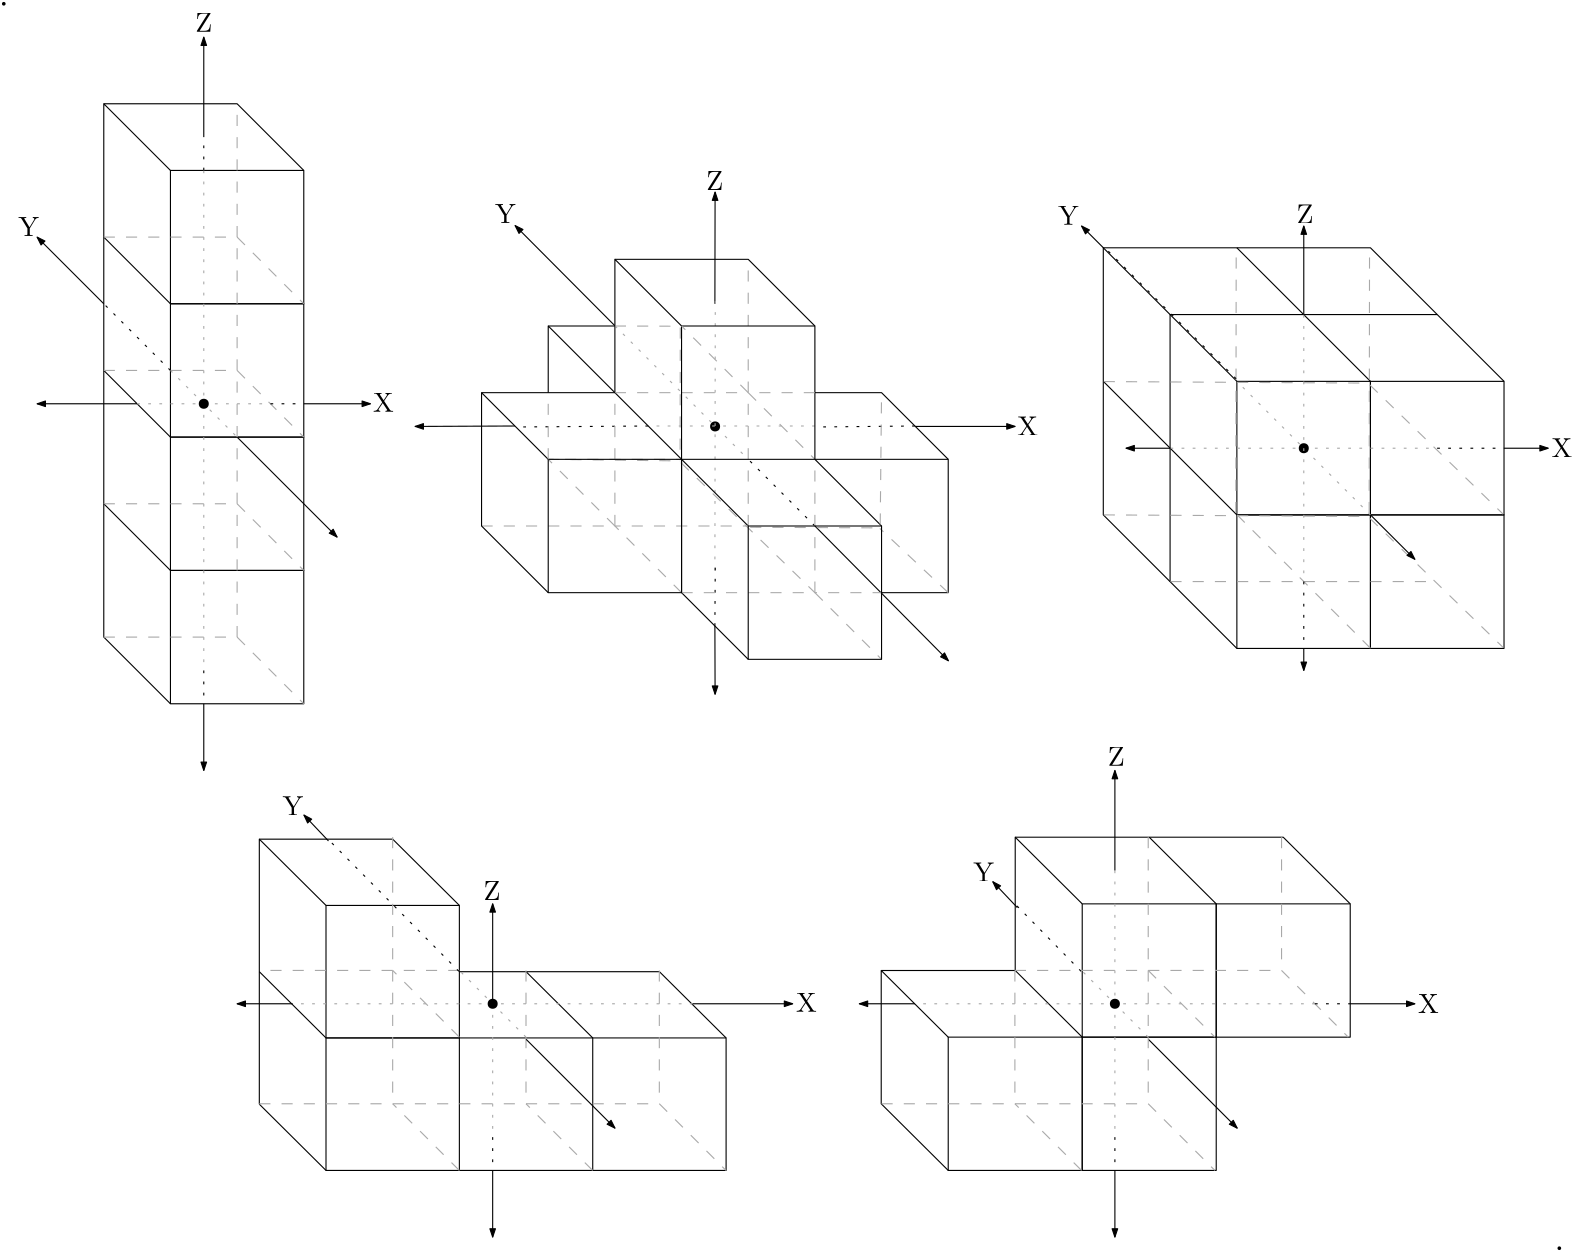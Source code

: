 <?xml version="1.0"?>
<!DOCTYPE ipe SYSTEM "ipe.dtd">
<ipe version="70005" creator="Ipe 7.1.3">
<info created="D:20130307172423" modified="D:20130323170620"/>
<ipestyle name="userConfig">
<symbol name="arrow/arc(spx)">
<path stroke="sym-stroke" fill="sym-stroke" pen="sym-pen">
0 0 m
-1 0.333 l
-1 -0.333 l
h
</path>
</symbol>
<symbol name="arrow/farc(spx)">
<path stroke="sym-stroke" fill="white" pen="sym-pen">
0 0 m
-1 0.333 l
-1 -0.333 l
h
</path>
</symbol>
<symbol name="mark/circle(sx)" transformations="translations">
<path fill="sym-stroke">
0.6 0 0 0.6 0 0 e
0.4 0 0 0.4 0 0 e
</path>
</symbol>
<symbol name="mark/disk(sx)" transformations="translations">
<path fill="sym-stroke">
0.6 0 0 0.6 0 0 e
</path>
</symbol>
<symbol name="mark/fdisk(sfx)" transformations="translations">
<group>
<path fill="sym-fill">
0.5 0 0 0.5 0 0 e
</path>
<path fill="sym-stroke" fillrule="eofill">
0.6 0 0 0.6 0 0 e
0.4 0 0 0.4 0 0 e
</path>
</group>
</symbol>
<symbol name="mark/box(sx)" transformations="translations">
<path fill="sym-stroke" fillrule="eofill">
-0.6 -0.6 m
0.6 -0.6 l
0.6 0.6 l
-0.6 0.6 l
h
-0.4 -0.4 m
0.4 -0.4 l
0.4 0.4 l
-0.4 0.4 l
h
</path>
</symbol>
<symbol name="mark/square(sx)" transformations="translations">
<path fill="sym-stroke">
-0.6 -0.6 m
0.6 -0.6 l
0.6 0.6 l
-0.6 0.6 l
h
</path>
</symbol>
<symbol name="mark/fsquare(sfx)" transformations="translations">
<group>
<path fill="sym-fill">
-0.5 -0.5 m
0.5 -0.5 l
0.5 0.5 l
-0.5 0.5 l
h
</path>
<path fill="sym-stroke" fillrule="eofill">
-0.6 -0.6 m
0.6 -0.6 l
0.6 0.6 l
-0.6 0.6 l
h
-0.4 -0.4 m
0.4 -0.4 l
0.4 0.4 l
-0.4 0.4 l
h
</path>
</group>
</symbol>
<symbol name="mark/cross(sx)" transformations="translations">
<group>
<path fill="sym-stroke">
-0.43 -0.57 m
0.57 0.43 l
0.43 0.57 l
-0.57 -0.43 l
h
</path>
<path fill="sym-stroke">
-0.43 0.57 m
0.57 -0.43 l
0.43 -0.57 l
-0.57 0.43 l
h
</path>
</group>
</symbol>
<symbol name="arrow/fnormal(spx)">
<path stroke="sym-stroke" fill="white" pen="sym-pen">
0 0 m
-1 0.333 l
-1 -0.333 l
h
</path>
</symbol>
<symbol name="arrow/pointed(spx)">
<path stroke="sym-stroke" fill="sym-stroke" pen="sym-pen">
0 0 m
-1 0.333 l
-0.8 0 l
-1 -0.333 l
h
</path>
</symbol>
<symbol name="arrow/fpointed(spx)">
<path stroke="sym-stroke" fill="white" pen="sym-pen">
0 0 m
-1 0.333 l
-0.8 0 l
-1 -0.333 l
h
</path>
</symbol>
<symbol name="arrow/linear(spx)">
<path stroke="sym-stroke" pen="sym-pen">
-1 0.333 m
0 0 l
-1 -0.333 l
</path>
</symbol>
<symbol name="arrow/fdouble(spx)">
<path stroke="sym-stroke" fill="white" pen="sym-pen">
0 0 m
-1 0.333 l
-1 -0.333 l
h
-1 0 m
-2 0.333 l
-2 -0.333 l
h
</path>
</symbol>
<symbol name="arrow/double(spx)">
<path stroke="sym-stroke" fill="sym-stroke" pen="sym-pen">
0 0 m
-1 0.333 l
-1 -0.333 l
h
-1 0 m
-2 0.333 l
-2 -0.333 l
h
</path>
</symbol>
<pen name="heavier" value="0.8"/>
<pen name="fat" value="1.2"/>
<pen name="ultrafat" value="2"/>
<pen name="monstrous" value="4"/>
<symbolsize name="large" value="5"/>
<symbolsize name="small" value="2"/>
<symbolsize name="tiny" value="1.1"/>
<arrowsize name="large" value="10"/>
<arrowsize name="small" value="5"/>
<arrowsize name="tiny" value="3"/>
<color name="red" value="1 0 0"/>
<color name="green" value="0 1 0"/>
<color name="blue" value="0 0 1"/>
<color name="yellow" value="1 1 0"/>
<color name="orange" value="1 0.647 0"/>
<color name="gold" value="1 0.843 0"/>
<color name="purple" value="0.627 0.125 0.941"/>
<color name="gray" value="0.745"/>
<color name="brown" value="0.647 0.165 0.165"/>
<color name="navy" value="0 0 0.502"/>
<color name="pink" value="1 0.753 0.796"/>
<color name="seagreen" value="0.18 0.545 0.341"/>
<color name="turquoise" value="0.251 0.878 0.816"/>
<color name="violet" value="0.933 0.51 0.933"/>
<color name="darkblue" value="0 0 0.545"/>
<color name="darkcyan" value="0 0.545 0.545"/>
<color name="darkgray" value="0.663"/>
<color name="darkgreen" value="0 0.392 0"/>
<color name="darkmagenta" value="0.545 0 0.545"/>
<color name="darkorange" value="1 0.549 0"/>
<color name="darkred" value="0.545 0 0"/>
<color name="lightblue" value="0.678 0.847 0.902"/>
<color name="lightcyan" value="0.878 1 1"/>
<color name="lightgray" value="0.827"/>
<color name="lightgreen" value="0.565 0.933 0.565"/>
<color name="lightyellow" value="1 1 0.878"/>
<dashstyle name="dashed" value="[4] 0"/>
<dashstyle name="dotted" value="[1 3] 0"/>
<dashstyle name="dash dotted" value="[4 2 1 2] 0"/>
<dashstyle name="dash dot dotted" value="[4 2 1 2 1 2] 0"/>
<textsize name="large" value="\large"/>
<textsize name="small" value="\small"/>
<textsize name="tiny" value="\tiny"/>
<textsize name="Large" value="\Large"/>
<textsize name="LARGE" value="\LARGE"/>
<textsize name="huge" value="\huge"/>
<textsize name="Huge" value="\Huge"/>
<textsize name="footnote" value="\footnotesize"/>
<textstyle name="center" begin="\begin{center}" end="\end{center}"/>
<textstyle name="itemize" begin="\begin{itemize}" end="\end{itemize}"/>
<textstyle name="item" begin="\begin{itemize}\item{}" end="\end{itemize}"/>
<gridsize name="4 pts" value="4"/>
<gridsize name="8 pts (~3 mm)" value="8"/>
<gridsize name="16 pts (~6 mm)" value="16"/>
<gridsize name="32 pts (~12 mm)" value="32"/>
<gridsize name="10 pts (~3.5 mm)" value="10"/>
<gridsize name="20 pts (~7 mm)" value="20"/>
<gridsize name="14 pts (~5 mm)" value="14"/>
<gridsize name="28 pts (~10 mm)" value="28"/>
<gridsize name="56 pts (~20 mm)" value="56"/>
<anglesize name="90 deg" value="90"/>
<anglesize name="60 deg" value="60"/>
<anglesize name="45 deg" value="45"/>
<anglesize name="30 deg" value="30"/>
<anglesize name="22.5 deg" value="22.5"/>
<opacity name="50%" value="0.5"/>
<gradient name="linear" type="axial" coords="75 0 400 0" extend="yes">
 <stop offset="0" color="1 0.4 0"/>
 <stop offset="0.35" color="1 0.4 0"/>
 <stop offset="0.95" color="0 0 1"/>
 <stop offset="1" color="0 0 1"/>
</gradient>
<tiling name="falling" angle="-60" step="4" width="1"/>
<tiling name="rising" angle="30" step="4" width="1"/>
</ipestyle>
<ipestyle name="basic">
<symbol name="arrow/arc(spx)">
<path stroke="sym-stroke" fill="sym-stroke" pen="sym-pen">
0 0 m
-1 0.333 l
-1 -0.333 l
h
</path>
</symbol>
<symbol name="arrow/farc(spx)">
<path stroke="sym-stroke" fill="white" pen="sym-pen">
0 0 m
-1 0.333 l
-1 -0.333 l
h
</path>
</symbol>
<symbol name="mark/circle(sx)" transformations="translations">
<path fill="sym-stroke">
0.6 0 0 0.6 0 0 e
0.4 0 0 0.4 0 0 e
</path>
</symbol>
<symbol name="mark/disk(sx)" transformations="translations">
<path fill="sym-stroke">
0.6 0 0 0.6 0 0 e
</path>
</symbol>
<symbol name="mark/fdisk(sfx)" transformations="translations">
<group>
<path fill="sym-fill">
0.5 0 0 0.5 0 0 e
</path>
<path fill="sym-stroke" fillrule="eofill">
0.6 0 0 0.6 0 0 e
0.4 0 0 0.4 0 0 e
</path>
</group>
</symbol>
<symbol name="mark/box(sx)" transformations="translations">
<path fill="sym-stroke" fillrule="eofill">
-0.6 -0.6 m
0.6 -0.6 l
0.6 0.6 l
-0.6 0.6 l
h
-0.4 -0.4 m
0.4 -0.4 l
0.4 0.4 l
-0.4 0.4 l
h
</path>
</symbol>
<symbol name="mark/square(sx)" transformations="translations">
<path fill="sym-stroke">
-0.6 -0.6 m
0.6 -0.6 l
0.6 0.6 l
-0.6 0.6 l
h
</path>
</symbol>
<symbol name="mark/fsquare(sfx)" transformations="translations">
<group>
<path fill="sym-fill">
-0.5 -0.5 m
0.5 -0.5 l
0.5 0.5 l
-0.5 0.5 l
h
</path>
<path fill="sym-stroke" fillrule="eofill">
-0.6 -0.6 m
0.6 -0.6 l
0.6 0.6 l
-0.6 0.6 l
h
-0.4 -0.4 m
0.4 -0.4 l
0.4 0.4 l
-0.4 0.4 l
h
</path>
</group>
</symbol>
<symbol name="mark/cross(sx)" transformations="translations">
<group>
<path fill="sym-stroke">
-0.43 -0.57 m
0.57 0.43 l
0.43 0.57 l
-0.57 -0.43 l
h
</path>
<path fill="sym-stroke">
-0.43 0.57 m
0.57 -0.43 l
0.43 -0.57 l
-0.57 0.43 l
h
</path>
</group>
</symbol>
<symbol name="arrow/fnormal(spx)">
<path stroke="sym-stroke" fill="white" pen="sym-pen">
0 0 m
-1 0.333 l
-1 -0.333 l
h
</path>
</symbol>
<symbol name="arrow/pointed(spx)">
<path stroke="sym-stroke" fill="sym-stroke" pen="sym-pen">
0 0 m
-1 0.333 l
-0.8 0 l
-1 -0.333 l
h
</path>
</symbol>
<symbol name="arrow/fpointed(spx)">
<path stroke="sym-stroke" fill="white" pen="sym-pen">
0 0 m
-1 0.333 l
-0.8 0 l
-1 -0.333 l
h
</path>
</symbol>
<symbol name="arrow/linear(spx)">
<path stroke="sym-stroke" pen="sym-pen">
-1 0.333 m
0 0 l
-1 -0.333 l
</path>
</symbol>
<symbol name="arrow/fdouble(spx)">
<path stroke="sym-stroke" fill="white" pen="sym-pen">
0 0 m
-1 0.333 l
-1 -0.333 l
h
-1 0 m
-2 0.333 l
-2 -0.333 l
h
</path>
</symbol>
<symbol name="arrow/double(spx)">
<path stroke="sym-stroke" fill="sym-stroke" pen="sym-pen">
0 0 m
-1 0.333 l
-1 -0.333 l
h
-1 0 m
-2 0.333 l
-2 -0.333 l
h
</path>
</symbol>
<pen name="heavier" value="0.8"/>
<pen name="fat" value="1.2"/>
<pen name="ultrafat" value="2"/>
<symbolsize name="large" value="5"/>
<symbolsize name="small" value="2"/>
<symbolsize name="tiny" value="1.1"/>
<arrowsize name="large" value="10"/>
<arrowsize name="small" value="5"/>
<arrowsize name="tiny" value="3"/>
<color name="red" value="1 0 0"/>
<color name="green" value="0 1 0"/>
<color name="blue" value="0 0 1"/>
<color name="yellow" value="1 1 0"/>
<color name="orange" value="1 0.647 0"/>
<color name="gold" value="1 0.843 0"/>
<color name="purple" value="0.627 0.125 0.941"/>
<color name="gray" value="0.745"/>
<color name="brown" value="0.647 0.165 0.165"/>
<color name="navy" value="0 0 0.502"/>
<color name="pink" value="1 0.753 0.796"/>
<color name="seagreen" value="0.18 0.545 0.341"/>
<color name="turquoise" value="0.251 0.878 0.816"/>
<color name="violet" value="0.933 0.51 0.933"/>
<color name="darkblue" value="0 0 0.545"/>
<color name="darkcyan" value="0 0.545 0.545"/>
<color name="darkgray" value="0.663"/>
<color name="darkgreen" value="0 0.392 0"/>
<color name="darkmagenta" value="0.545 0 0.545"/>
<color name="darkorange" value="1 0.549 0"/>
<color name="darkred" value="0.545 0 0"/>
<color name="lightblue" value="0.678 0.847 0.902"/>
<color name="lightcyan" value="0.878 1 1"/>
<color name="lightgray" value="0.827"/>
<color name="lightgreen" value="0.565 0.933 0.565"/>
<color name="lightyellow" value="1 1 0.878"/>
<dashstyle name="dashed" value="[4] 0"/>
<dashstyle name="dotted" value="[1 3] 0"/>
<dashstyle name="dash dotted" value="[4 2 1 2] 0"/>
<dashstyle name="dash dot dotted" value="[4 2 1 2 1 2] 0"/>
<textsize name="large" value="\large"/>
<textsize name="small" value="\small"/>
<textsize name="tiny" value="\tiny"/>
<textsize name="Large" value="\Large"/>
<textsize name="LARGE" value="\LARGE"/>
<textsize name="huge" value="\huge"/>
<textsize name="Huge" value="\Huge"/>
<textsize name="footnote" value="\footnotesize"/>
<textstyle name="center" begin="\begin{center}" end="\end{center}"/>
<textstyle name="itemize" begin="\begin{itemize}" end="\end{itemize}"/>
<textstyle name="item" begin="\begin{itemize}\item{}" end="\end{itemize}"/>
<gridsize name="4 pts" value="4"/>
<gridsize name="8 pts (~3 mm)" value="8"/>
<gridsize name="16 pts (~6 mm)" value="16"/>
<gridsize name="32 pts (~12 mm)" value="32"/>
<gridsize name="10 pts (~3.5 mm)" value="10"/>
<gridsize name="20 pts (~7 mm)" value="20"/>
<gridsize name="14 pts (~5 mm)" value="14"/>
<gridsize name="28 pts (~10 mm)" value="28"/>
<gridsize name="56 pts (~20 mm)" value="56"/>
<anglesize name="90 deg" value="90"/>
<anglesize name="60 deg" value="60"/>
<anglesize name="45 deg" value="45"/>
<anglesize name="30 deg" value="30"/>
<anglesize name="22.5 deg" value="22.5"/>
<tiling name="falling" angle="-60" step="4" width="1"/>
<tiling name="rising" angle="30" step="4" width="1"/>
</ipestyle>
<page>
<layer name="alpha"/>
<view layers="alpha" active="alpha"/>
<path layer="alpha" matrix="-3 0 0 -3.01327 632.074 2942.25" stroke="black" arrow="normal/tiny">
136 772 m
148 760 l
</path>
<path stroke="black" arrow="normal/tiny">
296 544 m
344.074 495.475 l
</path>
<path stroke="darkgray" dash="dotted">
224.074 616.006 m
272 568 l
</path>
<path stroke="black" dash="dotted">
296 544 m
272 568 l
</path>
<path matrix="3 0 0 3 -80 -1776" stroke="black">
48 768 m
48 752 l
64 752 l
64 768 l
h
</path>
<path matrix="3 0 0 3 -80 -1728" stroke="black">
48 768 m
48 752 l
64 752 l
64 768 l
h
</path>
<path matrix="3 0 0 3 -80 -1680" stroke="black">
48 768 m
48 752 l
64 752 l
64 768 l
h
</path>
<path matrix="3 0 0 3 -80 -1632" stroke="black">
48 768 m
48 752 l
64 752 l
64 768 l
h
</path>
<path matrix="3 0 0 3 -80 -1776" stroke="black">
48 752 m
40 760 l
40 824 l
48 816 l
</path>
<path matrix="3 0 0 3 -80 -1776" stroke="black">
40 824 m
56 824 l
64 816 l
</path>
<path matrix="3 0 0 3 -80 -1776" stroke="black">
48 800 m
40 808 l
</path>
<path matrix="3 0 0 3 -80 -1776" stroke="black">
40 792 m
48 784 l
</path>
<path matrix="3 0 0 3 -80 -1776" stroke="black">
48 768 m
40 776 l
</path>
<path matrix="3.00545 0 0 3.00482 -81.0472 -1855.86" stroke="black">
176 816 m
176 800 l
192 800 l
192 816 l
h
</path>
<path matrix="3.00545 0 0 3.00482 -32.9599 -1855.86" stroke="black">
176 816 m
176 800 l
192 800 l
192 816 l
h
</path>
<path matrix="3.00545 0 0 3.00482 -81.0472 -1903.93" stroke="black">
176 816 m
176 800 l
192 800 l
192 816 l
h
</path>
<path matrix="3.00545 0 0 3.00482 -32.9599 -1903.93" stroke="black">
176 816 m
176 800 l
192 800 l
192 816 l
h
</path>
<path matrix="3.00545 0 0 3.00482 -129.134 -1807.78" stroke="black">
192 768 m
176 784 l
176 816 l
192 800 l
</path>
<path matrix="3.00545 0 0 3.00482 -129.134 -1807.78" stroke="black">
176 816 m
208 816 l
224 800 l
</path>
<path matrix="3.00545 0 0 3.00482 -129.134 -1807.78" stroke="black">
184 776 m
184 808 l
216 808 l
</path>
<path matrix="3.00545 0 0 3.00482 -129.134 -1807.78" stroke="black">
208 800 m
192 816 l
</path>
<path matrix="3.00545 0 0 3.00482 -129.134 -1807.78" stroke="black">
176 800 m
192 784 l
</path>
<path matrix="3.00074 0 0 2.98144 -24.0356 -1930.04" stroke="black">
48 768 m
48 752 l
64 752 l
64 768 l
h
</path>
<path matrix="3.00074 0 0 2.98144 -24.0356 -1882.34" stroke="black">
48 768 m
48 752 l
64 752 l
64 768 l
h
</path>
<path matrix="3.00074 0 0 2.98144 -24.0356 -2025.45" stroke="black">
40 824 m
56 824 l
64 816 l
</path>
<path matrix="3.00074 0 0 2.98144 -24.0356 -2025.45" stroke="black">
48 800 m
40 808 l
</path>
<path matrix="3.00074 0 0 2.98144 -24.0356 -2025.45" stroke="black">
40 792 m
48 784 l
</path>
<path matrix="3.00074 0 0 2.98144 -648.19 -2025.45" stroke="black">
256 816 m
248 824 l
248 792 l
</path>
<path matrix="3.00074 0 0 2.98144 -648.19 -2025.45" stroke="black">
272 800 m
304 800 l
304 784 l
272 784 l
</path>
<path matrix="3.00074 0 0 2.98144 -648.19 -2025.45" stroke="black">
304 800 m
296 808 l
272 808 l
</path>
<path matrix="3.00074 0 0 2.98144 -648.19 -2025.45" stroke="black">
288 784 m
288 800 l
280 808 l
</path>
<path matrix="3.015 0 0 2.99918 -138.4 -2039.36" stroke="black">
176 816 m
176 800 l
192 800 l
192 816 l
h
</path>
<path matrix="3.015 0 0 2.99918 -90.1603 -2039.36" stroke="black">
176 816 m
176 800 l
192 800 l
192 816 l
h
</path>
<path matrix="3.015 0 0 2.99918 -186.64 -2087.34" stroke="black">
176 816 m
176 800 l
192 800 l
192 816 l
h
</path>
<path matrix="3.015 0 0 2.99918 -138.4 -2087.34" stroke="black">
176 816 m
176 800 l
192 800 l
192 816 l
h
</path>
<path matrix="3.015 0 0 2.99918 -669.041 -2039.36" stroke="black">
336 784 m
328 792 l
328 808 l
336 800 l
</path>
<path matrix="3.015 0 0 2.99918 -669.041 -2039.36" stroke="black">
328 808 m
344 808 l
352 800 l
</path>
<path matrix="3.015 0 0 2.99918 -669.041 -2039.36" stroke="black">
344 808 m
344 820 l
344 824 l
352 816 l
</path>
<path matrix="3.015 0 0 2.99918 -669.041 -2039.36" stroke="black">
344 824 m
376 824 l
384 816 l
</path>
<path matrix="3.015 0 0 2.99918 -669.041 -2039.36" stroke="black">
368 816 m
360 824 l
</path>
<path matrix="3 0 0 3 -80 -1776" stroke="black" arrow="normal/tiny">
52 820 m
52 832 l
</path>
<path matrix="3 0 0 3 -80 -1776" stroke="black" arrow="normal/tiny">
52 752 m
52 744 l
</path>
<path matrix="3 0 0 3 -80 -1776" stroke="black" arrow="normal/tiny">
44 788 m
32 788 l
</path>
<path matrix="3 0 0 3 -80 -1776" stroke="black" arrow="normal/tiny">
64 788 m
72 788 l
</path>
<path matrix="3 0 0 3 -80 -1776" stroke="black" arrow="normal/tiny">
56 784 m
68 772 l
</path>
<path matrix="3 0 0 3 -80 -1776" stroke="black" arrow="normal/tiny">
40 800 m
32 808 l
</path>
<path stroke="black" arrow="normal/tiny">
188 580 m
152.074 579.84 l
</path>
<path matrix="-3 0 0 -3.01327 632.074 2942.25" stroke="black" arrow="normal/tiny">
100 784 m
88 784 l
</path>
<path stroke="black" arrow="normal/tiny">
260 508 m
260.074 483.422 l
</path>
<path stroke="black" arrow="normal/tiny">
260 624 m
260.074 664.218 l
</path>
<path matrix="1 0 0 1 -32 64" stroke="darkgray" dash="dotted">
108 608 m
108 428 l
</path>
<path matrix="1 0 0 1 -32 64" stroke="darkgray" dash="dotted">
96 536 m
120 512 l
</path>
<path matrix="1 0 0 1 -32 64" stroke="darkgray" dash="dotted">
84 524 m
132 524 l
</path>
<use matrix="3 0 0 3 -80 -1776" name="mark/disk(sx)" pos="52 788" size="normal" stroke="black"/>
<use matrix="-3 0 0 -3.01327 632.074 2942.25" name="mark/disk(sx)" pos="124 784" size="normal" stroke="black"/>
<path stroke="darkgray" dash="dotted">
260 528 m
260.148 627.64 l
</path>
<path stroke="darkgray" dash="dotted">
296 580 m
236 580 l
</path>
<path matrix="1 0 0 1 -32 64" stroke="darkgray" dash="dashed">
72 584 m
120 584 l
144 560 l
</path>
<path matrix="1 0 0 1 -32 16" stroke="darkgray" dash="dashed">
72 584 m
120 584 l
144 560 l
</path>
<path matrix="1 0 0 1 -32 -32" stroke="darkgray" dash="dashed">
72 584 m
120 584 l
144 560 l
</path>
<path matrix="1 0 0 1 -32 -80" stroke="darkgray" dash="dashed">
72 584 m
120 584 l
144 560 l
</path>
<path matrix="1 0 0 1 -32 64" stroke="darkgray" dash="dashed">
120 440 m
120 632 l
</path>
<path matrix="1 0 0 1 -32 64" stroke="black" dash="dotted">
96 536 m
72 560 l
</path>
<path matrix="1 0 0 1 -32 64" stroke="black" dash="dotted">
132 524 m
144 524 l
</path>
<path matrix="1 0 0 1 -32 64" stroke="black" dash="dotted">
108 608 m
108 620 l
</path>
<path matrix="1 0 0 1 -32 64" stroke="black" dash="dotted">
108 428 m
108 416 l
</path>
<path stroke="black" dash="dotted">
260 508 m
260.148 531.64 l
</path>
<path stroke="black" dash="dotted">
236 580 m
188.148 579.64 l
</path>
<path matrix="1 0 0 1 32 -60" stroke="darkgray" dash="dashed">
368 608 m
463.099 607.443 l
511.783 560.253 l
</path>
<path matrix="1 0 0 1 32 -60" stroke="darkgray" dash="dashed">
392 584 m
488 584 l
</path>
<path matrix="1 0 0 1 32 -60" stroke="darkgray" dash="dashed">
464 560 m
416 608 l
</path>
<path matrix="1 0 0 1 32 -12" stroke="darkgray" dash="dashed">
368 608 m
463.099 607.443 l
511.783 560.253 l
</path>
<path matrix="1 0 0 1 32 -12" stroke="darkgray" dash="dotted">
392 584 m
488 584 l
</path>
<path matrix="1 0 0 1 32 -12" stroke="darkgray" dash="dotted">
464 560 m
416 608 l
</path>
<path matrix="1 0 0 1 32 -60" stroke="darkgray" dash="dashed">
415.543 608.669 m
415.673 704.014 l
</path>
<path matrix="1 0 0 1 80 -60" stroke="darkgray" dash="dashed">
415.543 608.669 m
415.673 704.014 l
</path>
<use matrix="1 0 0 1 32 -60" name="mark/disk(sx)" pos="440 632" size="normal" stroke="black"/>
<path matrix="1 0 0 1 32 -60" stroke="black" arrow="normal/tiny">
464 608 m
480 592 l
</path>
<path matrix="1 0 0 1 32 -60" stroke="black" arrow="normal/tiny">
392 632 m
376 632 l
</path>
<path matrix="1 0 0 1 32 -60" stroke="black" arrow="normal/tiny">
512 632 m
528 632 l
</path>
<path stroke="black" arrow="normal/tiny">
472 620 m
472 652 l
</path>
<path matrix="1 0 0 1 32 -60" stroke="black" arrow="normal/tiny">
440 560 m
440 552 l
</path>
<path matrix="1 0 0 1 32 -60" stroke="black" arrow="normal/tiny">
368 704 m
360 712 l
</path>
<path matrix="1 0 0 1 32 -60" stroke="black" dash="dotted">
488 632 m
512 632 l
</path>
<path matrix="1 0 0 1 32 -60" stroke="black" dash="dotted">
440 584 m
440 560 l
</path>
<path matrix="1 0 0 1 32 -60" stroke="darkgray" dash="dotted">
440 680 m
440 584 l
</path>
<path matrix="1 0 0 1 32 -60" stroke="black" dash="dotted">
415.642 657.006 m
368.632 703.928 l
</path>
<path matrix="1 0 0 1 56 40" stroke="darkgray" dash="dashed">
40 296 m
184 296 l
208 272 l
</path>
<path matrix="1 0 0 1 56 40" stroke="darkgray" dash="dashed">
112 272 m
88 296 l
</path>
<path matrix="1 0 0 1 104 40" stroke="darkgray" dash="dashed">
112 272 m
88 296 l
</path>
<path matrix="1 0 0 1 56 88" stroke="darkgray" dash="dashed">
112 272 m
88 296 l
</path>
<path matrix="1 0 0 1 56 40" stroke="darkgray" dash="dashed">
112 344 m
40 344 l
</path>
<path matrix="1 0 0 1 56 40" stroke="darkgray" dash="dashed">
88 392 m
88 296 l
</path>
<path matrix="1 0 0 1 56 40" stroke="darkgray" dash="dashed">
136 344 m
136 296 l
</path>
<path matrix="1 0 0 1 104 40" stroke="darkgray" dash="dashed">
136 344 m
136 296 l
</path>
<path matrix="3 0 0 3 24 -1944" stroke="black" arrow="normal/tiny">
52 752 m
52 744 l
</path>
<path matrix="1 0 0 1 72 -104" stroke="black" dash="dotted">
108 428 m
108 416 l
</path>
<path matrix="1 0 0 1 56 40" stroke="darkgray" dash="dotted">
124 332 m
124 284 l
</path>
<path matrix="3 0 0 3 24 -2088" stroke="black" arrow="normal/tiny">
52 820 m
52 832 l
</path>
<path matrix="1 0 0 1 56 40" stroke="darkgray" dash="dotted">
196 332 m
52 332 l
</path>
<path matrix="1 0 0 1 56 64" stroke="darkgray" dash="dotted">
136 296 m
112 320 l
</path>
<path matrix="1 0 0 1 56 40" stroke="black" arrow="normal/tiny">
196 332 m
232 332 l
</path>
<path matrix="1 0 0 1 56 64" stroke="black" arrow="normal/tiny">
52 308 m
32 308 l
</path>
<path matrix="1 0 0 1 56.0357 63.2165" stroke="black" arrow="normal/tiny">
136 296 m
168 264 l
</path>
<path matrix="1 0 0 1 56 40" stroke="black" dash="dotted">
111.848 343.678 m
64 392 l
</path>
<path matrix="1 0 0 1 80 40" stroke="black" arrow="normal/tiny">
40.8888 390.615 m
32.0491 399.951 l
</path>
<use matrix="1 0 0 1 56 64" name="mark/disk(sx)" pos="124 308" size="normal" stroke="black"/>
<path matrix="1 0 0 1 24 40" stroke="darkgray" dash="dashed">
296 296 m
392 296 l
416 272 l
</path>
<path matrix="1 0 0 1 280 40" stroke="darkgray" dash="dashed">
112 272 m
88 296 l
</path>
<path matrix="1 0 0 1 24 40" stroke="darkgray" dash="dashed">
344 344 m
344 296 l
</path>
<path matrix="3 0 0 3 248 -1944" stroke="black" arrow="normal/tiny">
52 752 m
52 744 l
</path>
<path matrix="1 0 0 1 296 -104" stroke="black" dash="dotted">
108 428 m
108 416 l
</path>
<path matrix="1 0 0 1 280 40" stroke="darkgray" dash="dotted">
124 332 m
124 284 l
</path>
<path matrix="1 0 0 1 280 40" stroke="darkgray" dash="dotted">
196 332 m
52 332 l
</path>
<path matrix="1 0 0 1 280 64" stroke="darkgray" dash="dotted">
136 296 m
112 320 l
</path>
<path matrix="1 0 0 1 24 40" stroke="black" arrow="normal/tiny">
464 332 m
488 332 l
</path>
<path matrix="1 0 0 1 280 64" stroke="black" arrow="normal/tiny">
52 308 m
32 308 l
</path>
<path matrix="1 0 0 1 280.036 63.2165" stroke="black" arrow="normal/tiny">
136 296 m
168 264 l
</path>
<path matrix="1 0 0 1 24 40" stroke="black" dash="dotted">
367.848 343.678 m
344 368 l
</path>
<path matrix="1 0 0 1 328 16" stroke="black" arrow="normal/tiny">
40.8888 390.615 m
32.0491 399.951 l
</path>
<path matrix="1 0 0 1 72 88" stroke="darkgray" dash="dashed">
296 296 m
392 296 l
416 272 l
</path>
<path matrix="1 0 0 1 328 40" stroke="darkgray" dash="dashed">
88 392 m
88 296 l
</path>
<path matrix="1 0 0 1 24 40" stroke="darkgray" dash="dashed">
392 344 m
416 320 l
</path>
<path matrix="1 0 0 1 24 40" stroke="darkgray" dash="dashed">
440 392 m
440 344 l
</path>
<path matrix="1 0 0 1 280 88" stroke="darkgray" dash="dotted">
124 332 m
124 284 l
</path>
<path matrix="3 0 0 3 248 -2040" stroke="black" arrow="normal/tiny">
52 820 m
52 832 l
</path>
<use matrix="1 0 0 1 24 40" name="mark/disk(sx)" pos="380 332" size="normal" stroke="black"/>
<path matrix="1 0 0 1 24 40" stroke="black" dash="dotted">
452 332 m
464 332 l
</path>
<use matrix="1 0 0 1 -8 8" name="mark/disk(sx)" pos="12 724" size="tiny" stroke="black"/>
<use name="mark/disk(sx)" pos="564 284" size="tiny" stroke="black"/>
<path stroke="black">
248 568 m
248 520 l
272 496 l
</path>
<path stroke="darkgray" dash="dashed">
272 544 m
272 640 l
</path>
<path stroke="black">
248 616 m
224 640 l
224 592 l
248 568 l
</path>
<path stroke="black">
248 568 m
272 544 l
</path>
<path stroke="black">
296 568 m
320 544 l
</path>
<path matrix="1 0 0 1 176 -64" stroke="darkgray" dash="dashed">
72 584 m
120 584 l
144 560 l
</path>
<path stroke="darkgray" dash="dashed">
296 520 m
296 568 l
</path>
<path stroke="darkgray" dash="dashed">
200 568 m
247.099 567.443 l
296 520 l
320 520 l
</path>
<path matrix="1 0 0 1 152 8" stroke="darkgray" dash="dashed">
72 584 m
120 584 l
144 560 l
</path>
<path stroke="black">
224 640 m
272 640 l
296 616 l
</path>
<path stroke="darkgray" dash="dashed">
248 520 m
224 544 l
272 544 l
</path>
<path stroke="darkgray" dash="dashed">
176 544 m
224 544 l
224 592 l
</path>
<path matrix="1 0 0 1 -48 -48" stroke="black">
248 616 m
224 640 l
224 592 l
248 568 l
</path>
<path stroke="black">
176 592 m
224 592 l
</path>
<path stroke="black">
200 592 m
200 616 l
224 592 l
</path>
<path matrix="1 0 0 1 -24 24" stroke="darkgray" dash="dashed">
248 520 m
224 544 l
272 544 l
</path>
<path matrix="3 0 0 3 56 -1736" stroke="black">
48 768 m
48 752 l
64 752 l
64 768 l
h
</path>
<path stroke="darkgray" dash="dashed">
200 568 m
200 592 l
</path>
<path stroke="black">
200 616 m
224 616 l
</path>
<path stroke="darkgray" dash="dashed">
224 616 m
247.541 615.917 l
247.476 567.344 l
</path>
<path matrix="3 0 0 3 104 -1688" stroke="black">
48 768 m
48 752 l
64 752 l
64 768 l
h
</path>
<path stroke="darkgray" dash="dashed">
296 592 m
272 592 l
248 616 l
</path>
<path stroke="black">
296 568 m
344 568 l
344 520 l
320 520 l
</path>
<path stroke="black">
296 592 m
320 592 l
344 568 l
</path>
<path stroke="black" dash="dotted">
332 580 m
296.148 579.64 l
</path>
<path stroke="darkgray" dash="dashed">
272.705 543.548 m
319.503 543.329 l
320 592 l
</path>
<path stroke="darkgray" dash="dashed">
344 520 m
319.394 543.11 l
</path>
<path matrix="3 0 0 3 128 -1760" stroke="black">
48 768 m
48 752 l
64 752 l
64 768 l
h
</path>
<text matrix="1 0 0 1 -4.06932 -3.44327" transformations="translations" pos="141.003 588.573" stroke="black" type="label" width="7.472" height="6.808" depth="0" valign="baseline">X</text>
<text matrix="1 0 0 1 -131.783 59.7876" transformations="translations" pos="141.003 588.573" stroke="black" type="label" width="7.472" height="6.808" depth="0" valign="baseline">Y</text>
<text matrix="1 0 0 1 -68.0959 133.353" transformations="translations" pos="141.003 588.573" stroke="black" type="label" width="6.088" height="6.808" depth="0" valign="baseline">Z</text>
<text matrix="1 0 0 1 227.882 -11.9889" transformations="translations" pos="141.003 588.573" stroke="black" type="label" width="7.472" height="6.808" depth="0" valign="baseline">X</text>
<text matrix="1 0 0 1 420.157 -19.8426" transformations="translations" pos="141.003 588.573" stroke="black" type="label" width="7.472" height="6.808" depth="0" valign="baseline">X</text>
<text matrix="1 0 0 1 148.164 -219.442" transformations="translations" pos="141.003 588.573" stroke="black" type="label" width="7.472" height="6.808" depth="0" valign="baseline">X</text>
<text matrix="1 0 0 1 372.099 -219.931" transformations="translations" pos="141.003 588.573" stroke="black" type="label" width="7.472" height="6.808" depth="0" valign="baseline">X</text>
<text matrix="1 0 0 1 39.8619 64.5343" transformations="translations" pos="141.003 588.573" stroke="black" type="label" width="7.472" height="6.808" depth="0" valign="baseline">Y</text>
<text matrix="1 0 0 1 242.561 63.886" transformations="translations" pos="141.003 588.573" stroke="black" type="label" width="7.472" height="6.808" depth="0" valign="baseline">Y</text>
<text matrix="1 0 0 1 -36.6767 -148.72" transformations="translations" pos="141.003 588.573" stroke="black" type="label" width="7.472" height="6.808" depth="0" valign="baseline">Y</text>
<text matrix="1 0 0 1 212.028 -172.534" transformations="translations" pos="141.003 588.573" stroke="black" type="label" width="7.472" height="6.808" depth="0" valign="baseline">Y</text>
<text matrix="1 0 0 1 115.878 76.3614" transformations="translations" pos="141.003 588.573" stroke="black" type="label" width="6.088" height="6.808" depth="0" valign="baseline">Z</text>
<text matrix="1 0 0 1 328.378 64.3421" transformations="translations" pos="141.003 588.573" stroke="black" type="label" width="6.088" height="6.808" depth="0" valign="baseline">Z</text>
<text matrix="1 0 0 1 35.6923 -179.17" transformations="translations" pos="141.003 588.573" stroke="black" type="label" width="6.088" height="6.808" depth="0" valign="baseline">Z</text>
<text matrix="1 0 0 1 260.401 -130.888" transformations="translations" pos="141.003 588.573" stroke="black" type="label" width="6.088" height="6.808" depth="0" valign="baseline">Z</text>
</page>
</ipe>
